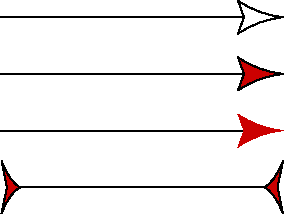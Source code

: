 DefaultHead=HookHead;
path line=(0,0)--(5cm,0);

draw(line,Arrow(20bp,filltype=NoFill));
draw(shift(0,-cm)*line,Arrow(20bp,filltype=FillDraw(.8red)));
draw(shift(0,-2cm)*line,Arrow(20bp,filltype=Fill(.8red)));
draw(shift(0,-3cm)*line,Arrows(filltype=FillDraw(-10,10,.8red)));
